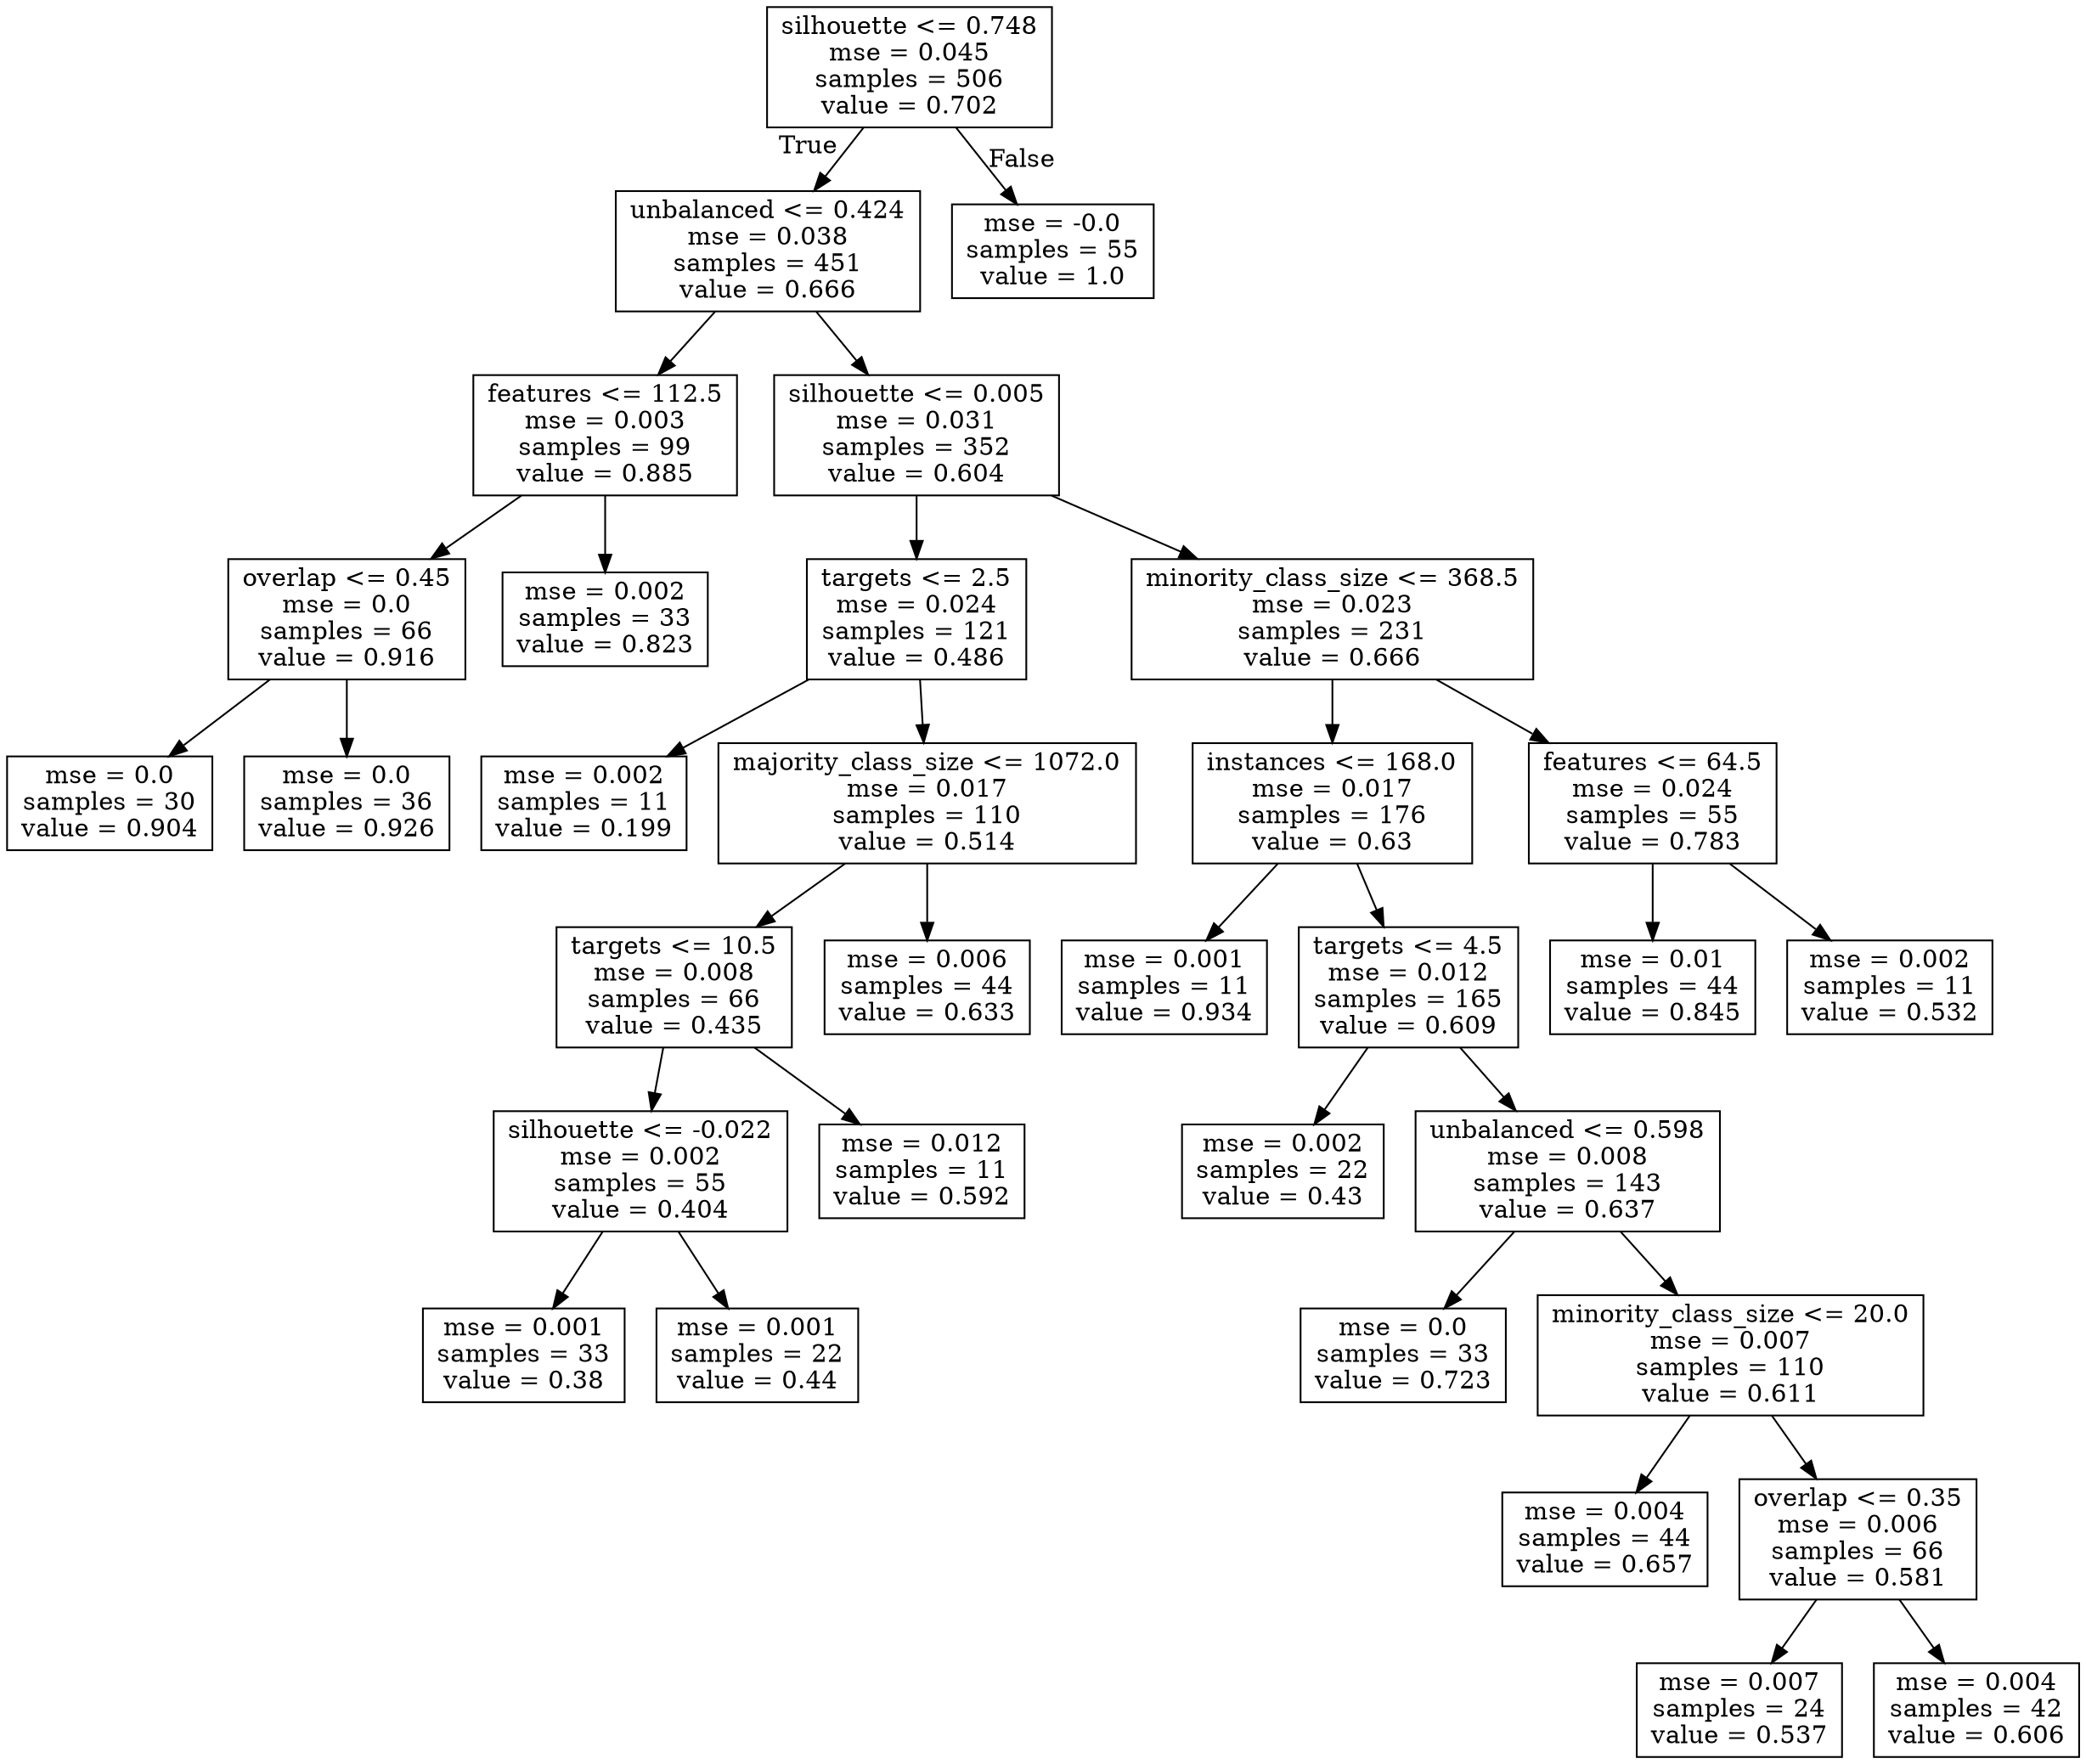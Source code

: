 digraph Tree {
node [shape=box] ;
0 [label="silhouette <= 0.748\nmse = 0.045\nsamples = 506\nvalue = 0.702"] ;
1 [label="unbalanced <= 0.424\nmse = 0.038\nsamples = 451\nvalue = 0.666"] ;
0 -> 1 [labeldistance=2.5, labelangle=45, headlabel="True"] ;
2 [label="features <= 112.5\nmse = 0.003\nsamples = 99\nvalue = 0.885"] ;
1 -> 2 ;
3 [label="overlap <= 0.45\nmse = 0.0\nsamples = 66\nvalue = 0.916"] ;
2 -> 3 ;
4 [label="mse = 0.0\nsamples = 30\nvalue = 0.904"] ;
3 -> 4 ;
5 [label="mse = 0.0\nsamples = 36\nvalue = 0.926"] ;
3 -> 5 ;
6 [label="mse = 0.002\nsamples = 33\nvalue = 0.823"] ;
2 -> 6 ;
7 [label="silhouette <= 0.005\nmse = 0.031\nsamples = 352\nvalue = 0.604"] ;
1 -> 7 ;
8 [label="targets <= 2.5\nmse = 0.024\nsamples = 121\nvalue = 0.486"] ;
7 -> 8 ;
9 [label="mse = 0.002\nsamples = 11\nvalue = 0.199"] ;
8 -> 9 ;
10 [label="majority_class_size <= 1072.0\nmse = 0.017\nsamples = 110\nvalue = 0.514"] ;
8 -> 10 ;
11 [label="targets <= 10.5\nmse = 0.008\nsamples = 66\nvalue = 0.435"] ;
10 -> 11 ;
12 [label="silhouette <= -0.022\nmse = 0.002\nsamples = 55\nvalue = 0.404"] ;
11 -> 12 ;
13 [label="mse = 0.001\nsamples = 33\nvalue = 0.38"] ;
12 -> 13 ;
14 [label="mse = 0.001\nsamples = 22\nvalue = 0.44"] ;
12 -> 14 ;
15 [label="mse = 0.012\nsamples = 11\nvalue = 0.592"] ;
11 -> 15 ;
16 [label="mse = 0.006\nsamples = 44\nvalue = 0.633"] ;
10 -> 16 ;
17 [label="minority_class_size <= 368.5\nmse = 0.023\nsamples = 231\nvalue = 0.666"] ;
7 -> 17 ;
18 [label="instances <= 168.0\nmse = 0.017\nsamples = 176\nvalue = 0.63"] ;
17 -> 18 ;
19 [label="mse = 0.001\nsamples = 11\nvalue = 0.934"] ;
18 -> 19 ;
20 [label="targets <= 4.5\nmse = 0.012\nsamples = 165\nvalue = 0.609"] ;
18 -> 20 ;
21 [label="mse = 0.002\nsamples = 22\nvalue = 0.43"] ;
20 -> 21 ;
22 [label="unbalanced <= 0.598\nmse = 0.008\nsamples = 143\nvalue = 0.637"] ;
20 -> 22 ;
23 [label="mse = 0.0\nsamples = 33\nvalue = 0.723"] ;
22 -> 23 ;
24 [label="minority_class_size <= 20.0\nmse = 0.007\nsamples = 110\nvalue = 0.611"] ;
22 -> 24 ;
25 [label="mse = 0.004\nsamples = 44\nvalue = 0.657"] ;
24 -> 25 ;
26 [label="overlap <= 0.35\nmse = 0.006\nsamples = 66\nvalue = 0.581"] ;
24 -> 26 ;
27 [label="mse = 0.007\nsamples = 24\nvalue = 0.537"] ;
26 -> 27 ;
28 [label="mse = 0.004\nsamples = 42\nvalue = 0.606"] ;
26 -> 28 ;
29 [label="features <= 64.5\nmse = 0.024\nsamples = 55\nvalue = 0.783"] ;
17 -> 29 ;
30 [label="mse = 0.01\nsamples = 44\nvalue = 0.845"] ;
29 -> 30 ;
31 [label="mse = 0.002\nsamples = 11\nvalue = 0.532"] ;
29 -> 31 ;
32 [label="mse = -0.0\nsamples = 55\nvalue = 1.0"] ;
0 -> 32 [labeldistance=2.5, labelangle=-45, headlabel="False"] ;
}